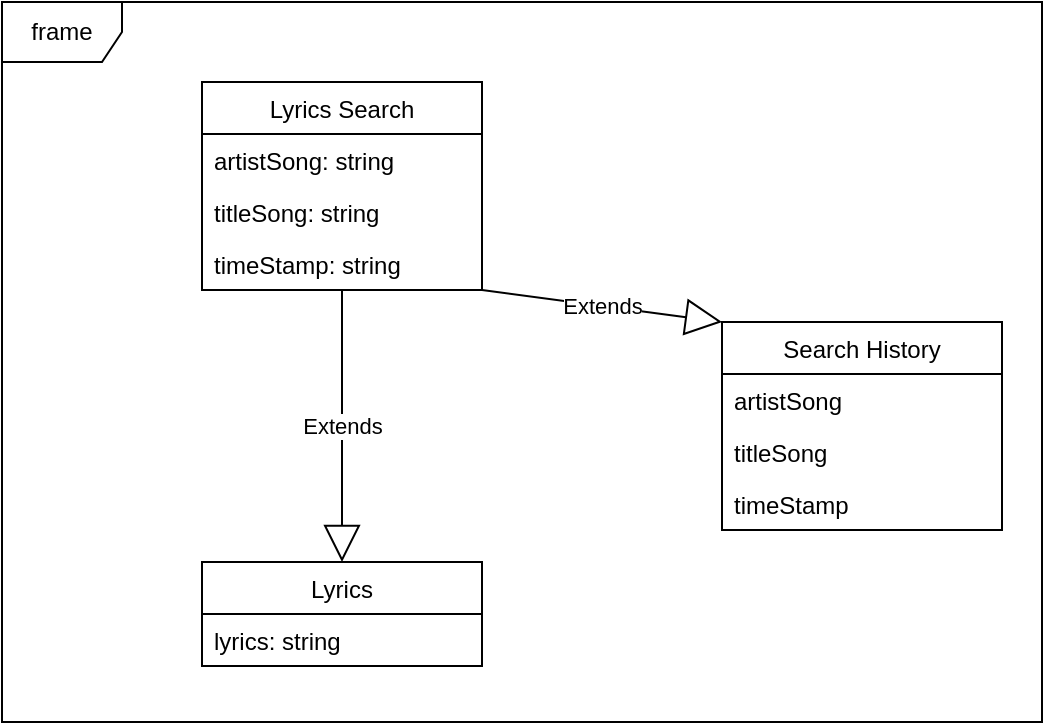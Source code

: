 <mxfile version="13.0.9" type="device"><diagram id="PHrIvs1vjKcdeNUbZovn" name="Page-1"><mxGraphModel dx="1038" dy="553" grid="1" gridSize="10" guides="1" tooltips="1" connect="1" arrows="1" fold="1" page="1" pageScale="1" pageWidth="827" pageHeight="1169" math="0" shadow="0"><root><mxCell id="0"/><mxCell id="1" parent="0"/><mxCell id="QxNCSs9WgckLn_2EzGrU-22" value="Extends" style="endArrow=block;endSize=16;endFill=0;html=1;entryX=0.5;entryY=0;entryDx=0;entryDy=0;exitX=0.5;exitY=1;exitDx=0;exitDy=0;exitPerimeter=0;" edge="1" parent="1" source="QxNCSs9WgckLn_2EzGrU-19" target="QxNCSs9WgckLn_2EzGrU-12"><mxGeometry width="160" relative="1" as="geometry"><mxPoint x="330" y="310" as="sourcePoint"/><mxPoint x="370" y="330" as="targetPoint"/></mxGeometry></mxCell><mxCell id="QxNCSs9WgckLn_2EzGrU-23" value="Extends" style="endArrow=block;endSize=16;endFill=0;html=1;entryX=0;entryY=0;entryDx=0;entryDy=0;exitX=1;exitY=1;exitDx=0;exitDy=0;exitPerimeter=0;" edge="1" parent="1" source="QxNCSs9WgckLn_2EzGrU-19" target="QxNCSs9WgckLn_2EzGrU-7"><mxGeometry width="160" relative="1" as="geometry"><mxPoint x="450" y="280" as="sourcePoint"/><mxPoint x="370" y="330" as="targetPoint"/></mxGeometry></mxCell><mxCell id="QxNCSs9WgckLn_2EzGrU-24" value="frame" style="shape=umlFrame;whiteSpace=wrap;html=1;" vertex="1" parent="1"><mxGeometry x="160" y="160" width="520" height="360" as="geometry"/></mxCell><mxCell id="QxNCSs9WgckLn_2EzGrU-16" value="Lyrics Search" style="swimlane;fontStyle=0;childLayout=stackLayout;horizontal=1;startSize=26;fillColor=none;horizontalStack=0;resizeParent=1;resizeParentMax=0;resizeLast=0;collapsible=1;marginBottom=0;" vertex="1" parent="1"><mxGeometry x="260" y="200" width="140" height="104" as="geometry"/></mxCell><mxCell id="QxNCSs9WgckLn_2EzGrU-17" value="artistSong: string" style="text;strokeColor=none;fillColor=none;align=left;verticalAlign=top;spacingLeft=4;spacingRight=4;overflow=hidden;rotatable=0;points=[[0,0.5],[1,0.5]];portConstraint=eastwest;" vertex="1" parent="QxNCSs9WgckLn_2EzGrU-16"><mxGeometry y="26" width="140" height="26" as="geometry"/></mxCell><mxCell id="QxNCSs9WgckLn_2EzGrU-18" value="titleSong: string" style="text;strokeColor=none;fillColor=none;align=left;verticalAlign=top;spacingLeft=4;spacingRight=4;overflow=hidden;rotatable=0;points=[[0,0.5],[1,0.5]];portConstraint=eastwest;" vertex="1" parent="QxNCSs9WgckLn_2EzGrU-16"><mxGeometry y="52" width="140" height="26" as="geometry"/></mxCell><mxCell id="QxNCSs9WgckLn_2EzGrU-19" value="timeStamp: string" style="text;strokeColor=none;fillColor=none;align=left;verticalAlign=top;spacingLeft=4;spacingRight=4;overflow=hidden;rotatable=0;points=[[0,0.5],[1,0.5]];portConstraint=eastwest;" vertex="1" parent="QxNCSs9WgckLn_2EzGrU-16"><mxGeometry y="78" width="140" height="26" as="geometry"/></mxCell><mxCell id="QxNCSs9WgckLn_2EzGrU-7" value="Search History" style="swimlane;fontStyle=0;childLayout=stackLayout;horizontal=1;startSize=26;fillColor=none;horizontalStack=0;resizeParent=1;resizeParentMax=0;resizeLast=0;collapsible=1;marginBottom=0;" vertex="1" parent="1"><mxGeometry x="520" y="320" width="140" height="104" as="geometry"/></mxCell><mxCell id="QxNCSs9WgckLn_2EzGrU-8" value="artistSong" style="text;strokeColor=none;fillColor=none;align=left;verticalAlign=top;spacingLeft=4;spacingRight=4;overflow=hidden;rotatable=0;points=[[0,0.5],[1,0.5]];portConstraint=eastwest;" vertex="1" parent="QxNCSs9WgckLn_2EzGrU-7"><mxGeometry y="26" width="140" height="26" as="geometry"/></mxCell><mxCell id="QxNCSs9WgckLn_2EzGrU-9" value="titleSong" style="text;strokeColor=none;fillColor=none;align=left;verticalAlign=top;spacingLeft=4;spacingRight=4;overflow=hidden;rotatable=0;points=[[0,0.5],[1,0.5]];portConstraint=eastwest;" vertex="1" parent="QxNCSs9WgckLn_2EzGrU-7"><mxGeometry y="52" width="140" height="26" as="geometry"/></mxCell><mxCell id="QxNCSs9WgckLn_2EzGrU-10" value="timeStamp" style="text;strokeColor=none;fillColor=none;align=left;verticalAlign=top;spacingLeft=4;spacingRight=4;overflow=hidden;rotatable=0;points=[[0,0.5],[1,0.5]];portConstraint=eastwest;" vertex="1" parent="QxNCSs9WgckLn_2EzGrU-7"><mxGeometry y="78" width="140" height="26" as="geometry"/></mxCell><mxCell id="QxNCSs9WgckLn_2EzGrU-12" value="Lyrics" style="swimlane;fontStyle=0;childLayout=stackLayout;horizontal=1;startSize=26;fillColor=none;horizontalStack=0;resizeParent=1;resizeParentMax=0;resizeLast=0;collapsible=1;marginBottom=0;" vertex="1" parent="1"><mxGeometry x="260" y="440" width="140" height="52" as="geometry"/></mxCell><mxCell id="QxNCSs9WgckLn_2EzGrU-13" value="lyrics: string" style="text;strokeColor=none;fillColor=none;align=left;verticalAlign=top;spacingLeft=4;spacingRight=4;overflow=hidden;rotatable=0;points=[[0,0.5],[1,0.5]];portConstraint=eastwest;" vertex="1" parent="QxNCSs9WgckLn_2EzGrU-12"><mxGeometry y="26" width="140" height="26" as="geometry"/></mxCell></root></mxGraphModel></diagram></mxfile>